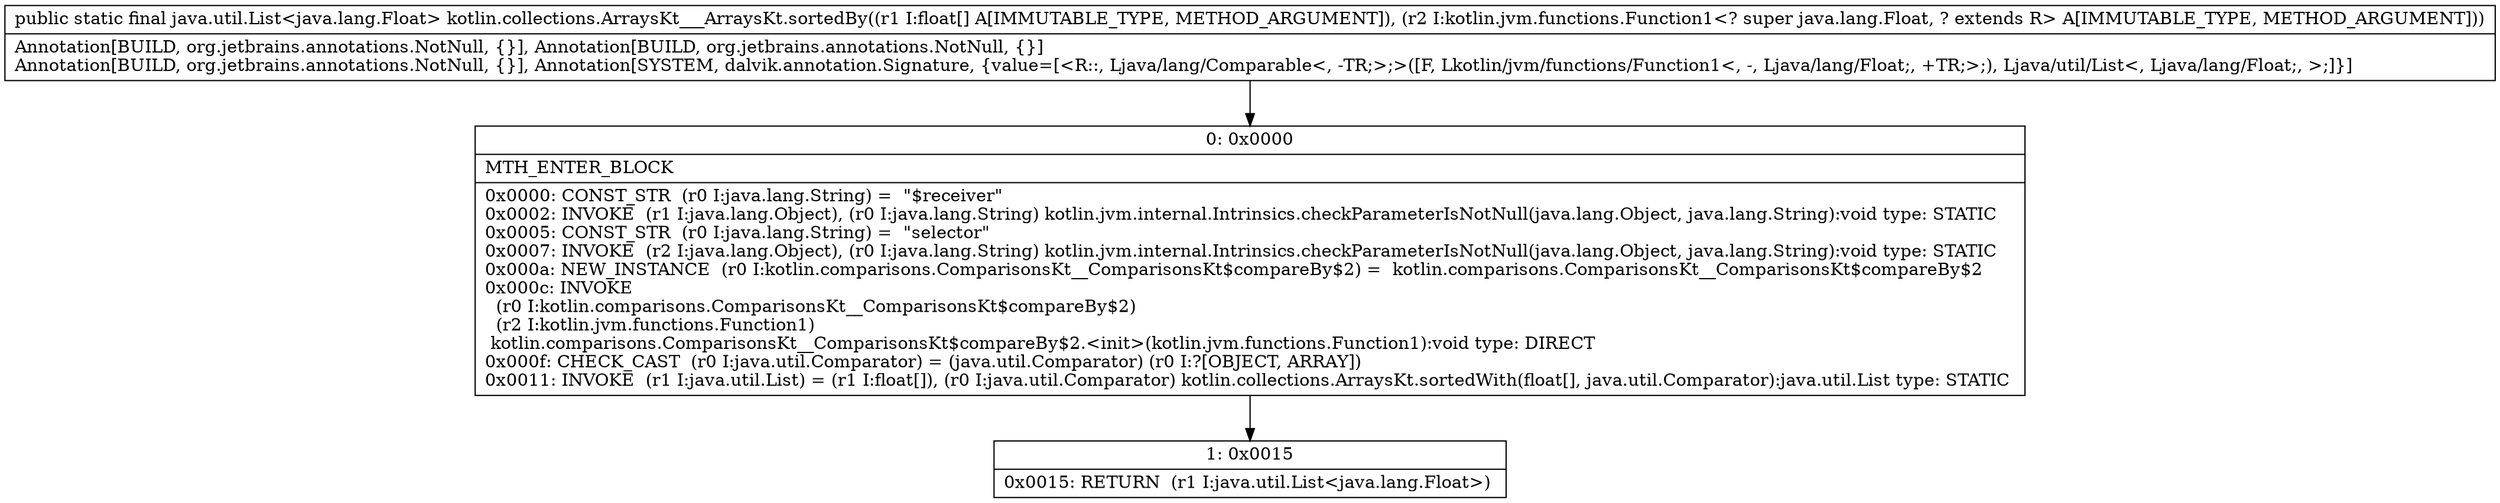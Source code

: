digraph "CFG forkotlin.collections.ArraysKt___ArraysKt.sortedBy([FLkotlin\/jvm\/functions\/Function1;)Ljava\/util\/List;" {
Node_0 [shape=record,label="{0\:\ 0x0000|MTH_ENTER_BLOCK\l|0x0000: CONST_STR  (r0 I:java.lang.String) =  \"$receiver\" \l0x0002: INVOKE  (r1 I:java.lang.Object), (r0 I:java.lang.String) kotlin.jvm.internal.Intrinsics.checkParameterIsNotNull(java.lang.Object, java.lang.String):void type: STATIC \l0x0005: CONST_STR  (r0 I:java.lang.String) =  \"selector\" \l0x0007: INVOKE  (r2 I:java.lang.Object), (r0 I:java.lang.String) kotlin.jvm.internal.Intrinsics.checkParameterIsNotNull(java.lang.Object, java.lang.String):void type: STATIC \l0x000a: NEW_INSTANCE  (r0 I:kotlin.comparisons.ComparisonsKt__ComparisonsKt$compareBy$2) =  kotlin.comparisons.ComparisonsKt__ComparisonsKt$compareBy$2 \l0x000c: INVOKE  \l  (r0 I:kotlin.comparisons.ComparisonsKt__ComparisonsKt$compareBy$2)\l  (r2 I:kotlin.jvm.functions.Function1)\l kotlin.comparisons.ComparisonsKt__ComparisonsKt$compareBy$2.\<init\>(kotlin.jvm.functions.Function1):void type: DIRECT \l0x000f: CHECK_CAST  (r0 I:java.util.Comparator) = (java.util.Comparator) (r0 I:?[OBJECT, ARRAY]) \l0x0011: INVOKE  (r1 I:java.util.List) = (r1 I:float[]), (r0 I:java.util.Comparator) kotlin.collections.ArraysKt.sortedWith(float[], java.util.Comparator):java.util.List type: STATIC \l}"];
Node_1 [shape=record,label="{1\:\ 0x0015|0x0015: RETURN  (r1 I:java.util.List\<java.lang.Float\>) \l}"];
MethodNode[shape=record,label="{public static final java.util.List\<java.lang.Float\> kotlin.collections.ArraysKt___ArraysKt.sortedBy((r1 I:float[] A[IMMUTABLE_TYPE, METHOD_ARGUMENT]), (r2 I:kotlin.jvm.functions.Function1\<? super java.lang.Float, ? extends R\> A[IMMUTABLE_TYPE, METHOD_ARGUMENT]))  | Annotation[BUILD, org.jetbrains.annotations.NotNull, \{\}], Annotation[BUILD, org.jetbrains.annotations.NotNull, \{\}]\lAnnotation[BUILD, org.jetbrains.annotations.NotNull, \{\}], Annotation[SYSTEM, dalvik.annotation.Signature, \{value=[\<R::, Ljava\/lang\/Comparable\<, \-TR;\>;\>([F, Lkotlin\/jvm\/functions\/Function1\<, \-, Ljava\/lang\/Float;, +TR;\>;), Ljava\/util\/List\<, Ljava\/lang\/Float;, \>;]\}]\l}"];
MethodNode -> Node_0;
Node_0 -> Node_1;
}

